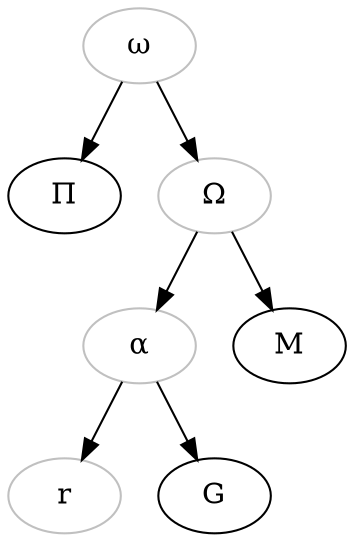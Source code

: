 digraph {
archetyp[color="grey", label="ω"] ;
pi[label="Π"] ;
omega [color="grey", label="Ω"] ;
hyparchetypalpha [color="grey", label="α"] ;
groupr [color="grey", label="r"] ;
archetyp -> pi ;
archetyp -> omega ;
omega -> M ;
omega -> hyparchetypalpha ;
hyparchetypalpha -> G ;
hyparchetypalpha -> groupr ;
}
